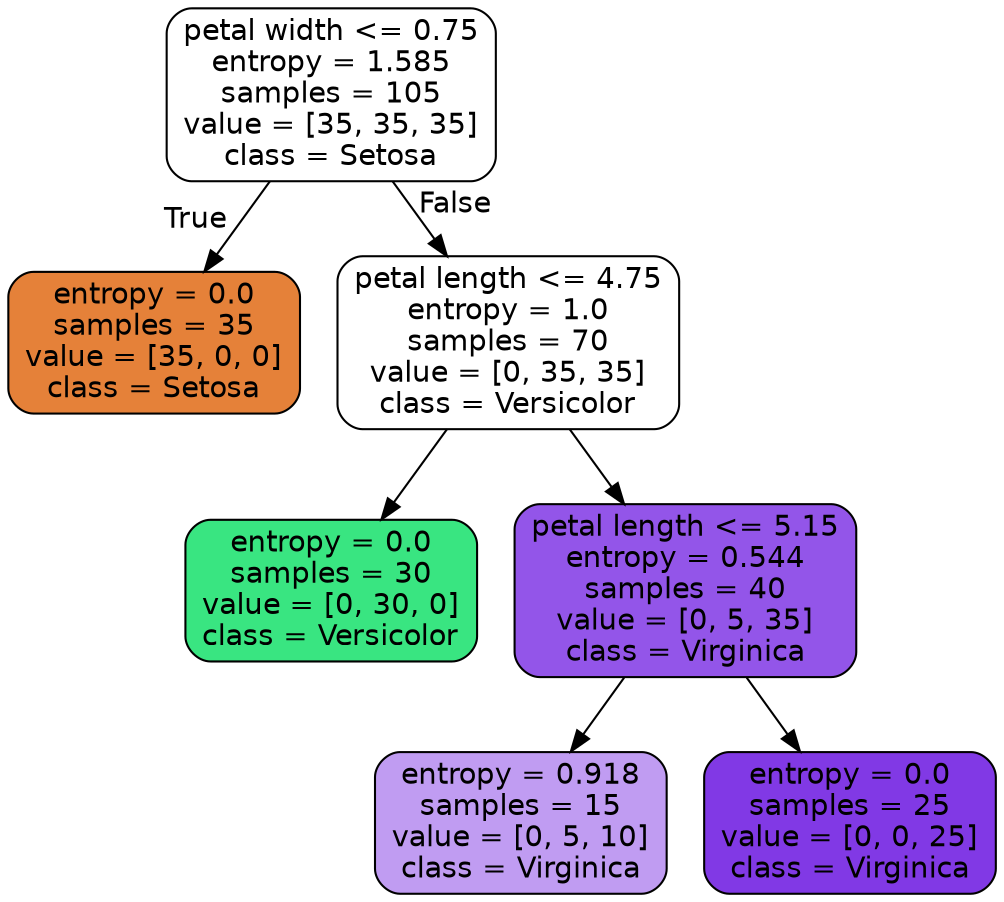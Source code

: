 digraph Tree {
node [shape=box, style="filled, rounded", color="black", fontname=helvetica] ;
edge [fontname=helvetica] ;
0 [label="petal width <= 0.75\nentropy = 1.585\nsamples = 105\nvalue = [35, 35, 35]\nclass = Setosa", fillcolor="#ffffff"] ;
1 [label="entropy = 0.0\nsamples = 35\nvalue = [35, 0, 0]\nclass = Setosa", fillcolor="#e58139"] ;
0 -> 1 [labeldistance=2.5, labelangle=45, headlabel="True"] ;
2 [label="petal length <= 4.75\nentropy = 1.0\nsamples = 70\nvalue = [0, 35, 35]\nclass = Versicolor", fillcolor="#ffffff"] ;
0 -> 2 [labeldistance=2.5, labelangle=-45, headlabel="False"] ;
3 [label="entropy = 0.0\nsamples = 30\nvalue = [0, 30, 0]\nclass = Versicolor", fillcolor="#39e581"] ;
2 -> 3 ;
4 [label="petal length <= 5.15\nentropy = 0.544\nsamples = 40\nvalue = [0, 5, 35]\nclass = Virginica", fillcolor="#9355e9"] ;
2 -> 4 ;
5 [label="entropy = 0.918\nsamples = 15\nvalue = [0, 5, 10]\nclass = Virginica", fillcolor="#c09cf2"] ;
4 -> 5 ;
6 [label="entropy = 0.0\nsamples = 25\nvalue = [0, 0, 25]\nclass = Virginica", fillcolor="#8139e5"] ;
4 -> 6 ;
}